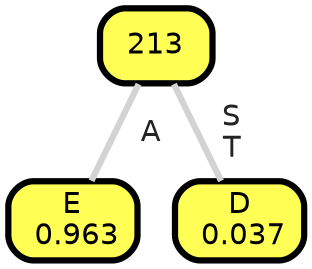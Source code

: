 graph Tree {
node [shape=box, style="filled, rounded",color="black",penwidth="3",fontcolor="black",                 fontname=helvetica] ;
graph [ranksep="0 equally", splines=straight,                 bgcolor=transparent, dpi=200] ;
edge [fontname=helvetica, fontweight=bold,fontcolor=grey14,color=lightgray] ;
0 [label="E
 0.963", fillcolor="#ffff55"] ;
1 [label="213", fillcolor="#ffff55"] ;
2 [label="D
 0.037", fillcolor="#ffff55"] ;
1 -- 0 [label=" A",penwidth=3] ;
1 -- 2 [label=" S\n T",penwidth=3] ;
{rank = same;}}
